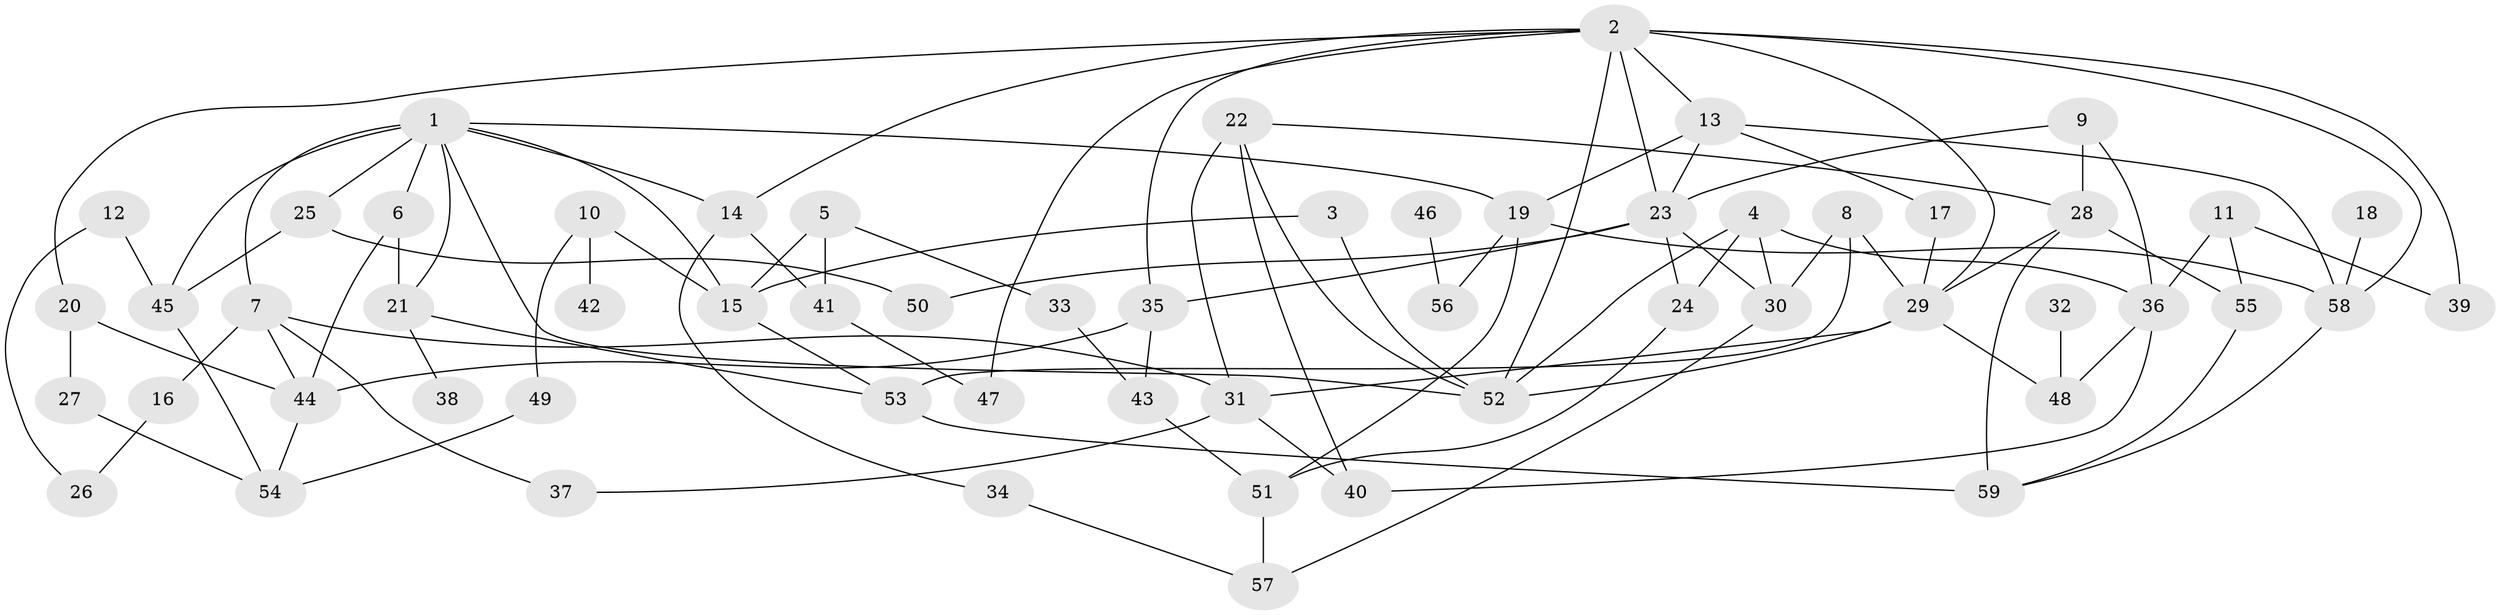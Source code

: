 // original degree distribution, {4: 0.10256410256410256, 8: 0.02564102564102564, 5: 0.06837606837606838, 6: 0.042735042735042736, 10: 0.008547008547008548, 2: 0.2564102564102564, 3: 0.27350427350427353, 1: 0.2222222222222222}
// Generated by graph-tools (version 1.1) at 2025/01/03/09/25 03:01:00]
// undirected, 59 vertices, 103 edges
graph export_dot {
graph [start="1"]
  node [color=gray90,style=filled];
  1;
  2;
  3;
  4;
  5;
  6;
  7;
  8;
  9;
  10;
  11;
  12;
  13;
  14;
  15;
  16;
  17;
  18;
  19;
  20;
  21;
  22;
  23;
  24;
  25;
  26;
  27;
  28;
  29;
  30;
  31;
  32;
  33;
  34;
  35;
  36;
  37;
  38;
  39;
  40;
  41;
  42;
  43;
  44;
  45;
  46;
  47;
  48;
  49;
  50;
  51;
  52;
  53;
  54;
  55;
  56;
  57;
  58;
  59;
  1 -- 6 [weight=1.0];
  1 -- 7 [weight=1.0];
  1 -- 14 [weight=1.0];
  1 -- 15 [weight=1.0];
  1 -- 19 [weight=1.0];
  1 -- 21 [weight=1.0];
  1 -- 25 [weight=1.0];
  1 -- 45 [weight=2.0];
  1 -- 52 [weight=1.0];
  2 -- 13 [weight=1.0];
  2 -- 14 [weight=1.0];
  2 -- 20 [weight=1.0];
  2 -- 23 [weight=1.0];
  2 -- 29 [weight=1.0];
  2 -- 35 [weight=1.0];
  2 -- 39 [weight=1.0];
  2 -- 47 [weight=1.0];
  2 -- 52 [weight=1.0];
  2 -- 58 [weight=1.0];
  3 -- 15 [weight=1.0];
  3 -- 52 [weight=1.0];
  4 -- 24 [weight=1.0];
  4 -- 30 [weight=1.0];
  4 -- 36 [weight=1.0];
  4 -- 52 [weight=1.0];
  5 -- 15 [weight=1.0];
  5 -- 33 [weight=1.0];
  5 -- 41 [weight=1.0];
  6 -- 21 [weight=1.0];
  6 -- 44 [weight=1.0];
  7 -- 16 [weight=2.0];
  7 -- 31 [weight=1.0];
  7 -- 37 [weight=1.0];
  7 -- 44 [weight=1.0];
  8 -- 29 [weight=1.0];
  8 -- 30 [weight=2.0];
  8 -- 53 [weight=1.0];
  9 -- 23 [weight=1.0];
  9 -- 28 [weight=1.0];
  9 -- 36 [weight=1.0];
  10 -- 15 [weight=1.0];
  10 -- 42 [weight=1.0];
  10 -- 49 [weight=1.0];
  11 -- 36 [weight=1.0];
  11 -- 39 [weight=1.0];
  11 -- 55 [weight=1.0];
  12 -- 26 [weight=1.0];
  12 -- 45 [weight=1.0];
  13 -- 17 [weight=1.0];
  13 -- 19 [weight=1.0];
  13 -- 23 [weight=1.0];
  13 -- 58 [weight=1.0];
  14 -- 34 [weight=1.0];
  14 -- 41 [weight=1.0];
  15 -- 53 [weight=1.0];
  16 -- 26 [weight=1.0];
  17 -- 29 [weight=1.0];
  18 -- 58 [weight=1.0];
  19 -- 51 [weight=1.0];
  19 -- 56 [weight=1.0];
  19 -- 58 [weight=1.0];
  20 -- 27 [weight=1.0];
  20 -- 44 [weight=1.0];
  21 -- 38 [weight=1.0];
  21 -- 53 [weight=1.0];
  22 -- 28 [weight=1.0];
  22 -- 31 [weight=1.0];
  22 -- 40 [weight=1.0];
  22 -- 52 [weight=1.0];
  23 -- 24 [weight=1.0];
  23 -- 30 [weight=1.0];
  23 -- 35 [weight=1.0];
  23 -- 50 [weight=1.0];
  24 -- 51 [weight=1.0];
  25 -- 45 [weight=1.0];
  25 -- 50 [weight=1.0];
  27 -- 54 [weight=1.0];
  28 -- 29 [weight=1.0];
  28 -- 55 [weight=1.0];
  28 -- 59 [weight=1.0];
  29 -- 31 [weight=1.0];
  29 -- 48 [weight=1.0];
  29 -- 52 [weight=1.0];
  30 -- 57 [weight=1.0];
  31 -- 37 [weight=1.0];
  31 -- 40 [weight=2.0];
  32 -- 48 [weight=1.0];
  33 -- 43 [weight=1.0];
  34 -- 57 [weight=1.0];
  35 -- 43 [weight=1.0];
  35 -- 44 [weight=2.0];
  36 -- 40 [weight=1.0];
  36 -- 48 [weight=1.0];
  41 -- 47 [weight=1.0];
  43 -- 51 [weight=1.0];
  44 -- 54 [weight=1.0];
  45 -- 54 [weight=1.0];
  46 -- 56 [weight=1.0];
  49 -- 54 [weight=1.0];
  51 -- 57 [weight=1.0];
  53 -- 59 [weight=2.0];
  55 -- 59 [weight=1.0];
  58 -- 59 [weight=1.0];
}
